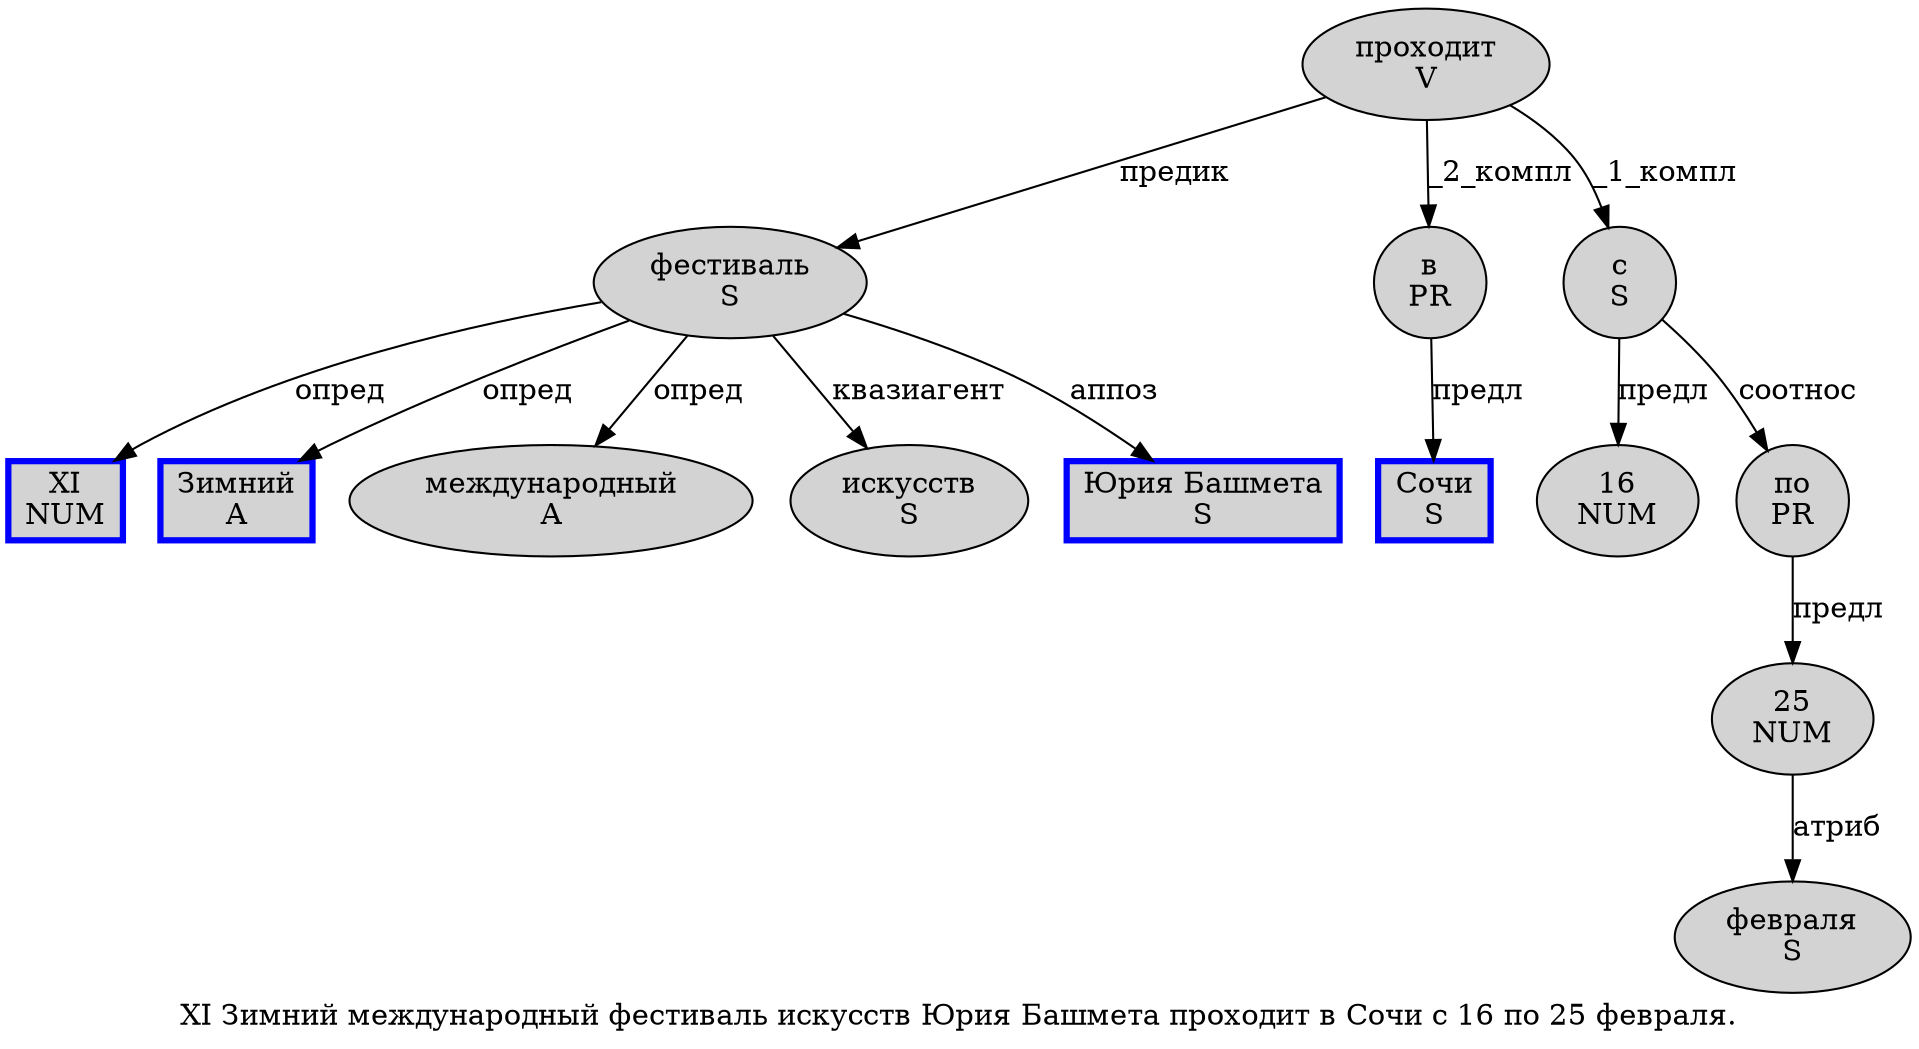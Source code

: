 digraph SENTENCE_894 {
	graph [label="XI Зимний международный фестиваль искусств Юрия Башмета проходит в Сочи с 16 по 25 февраля."]
	node [style=filled]
		0 [label="XI
NUM" color=blue fillcolor=lightgray penwidth=3 shape=box]
		1 [label="Зимний
A" color=blue fillcolor=lightgray penwidth=3 shape=box]
		2 [label="международный
A" color="" fillcolor=lightgray penwidth=1 shape=ellipse]
		3 [label="фестиваль
S" color="" fillcolor=lightgray penwidth=1 shape=ellipse]
		4 [label="искусств
S" color="" fillcolor=lightgray penwidth=1 shape=ellipse]
		5 [label="Юрия Башмета
S" color=blue fillcolor=lightgray penwidth=3 shape=box]
		6 [label="проходит
V" color="" fillcolor=lightgray penwidth=1 shape=ellipse]
		7 [label="в
PR" color="" fillcolor=lightgray penwidth=1 shape=ellipse]
		8 [label="Сочи
S" color=blue fillcolor=lightgray penwidth=3 shape=box]
		9 [label="с
S" color="" fillcolor=lightgray penwidth=1 shape=ellipse]
		10 [label="16
NUM" color="" fillcolor=lightgray penwidth=1 shape=ellipse]
		11 [label="по
PR" color="" fillcolor=lightgray penwidth=1 shape=ellipse]
		12 [label="25
NUM" color="" fillcolor=lightgray penwidth=1 shape=ellipse]
		13 [label="февраля
S" color="" fillcolor=lightgray penwidth=1 shape=ellipse]
			7 -> 8 [label="предл"]
			3 -> 0 [label="опред"]
			3 -> 1 [label="опред"]
			3 -> 2 [label="опред"]
			3 -> 4 [label="квазиагент"]
			3 -> 5 [label="аппоз"]
			11 -> 12 [label="предл"]
			9 -> 10 [label="предл"]
			9 -> 11 [label="соотнос"]
			12 -> 13 [label="атриб"]
			6 -> 3 [label="предик"]
			6 -> 7 [label="_2_компл"]
			6 -> 9 [label="_1_компл"]
}